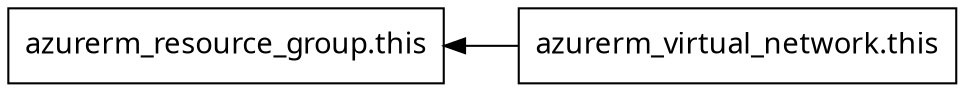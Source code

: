 digraph G {
  rankdir = "RL";
  node [shape = rect, fontname = "sans-serif"];
  "azurerm_resource_group.this" [label="azurerm_resource_group.this"];
  "azurerm_virtual_network.this" [label="azurerm_virtual_network.this"];
  "azurerm_virtual_network.this" -> "azurerm_resource_group.this";
}
